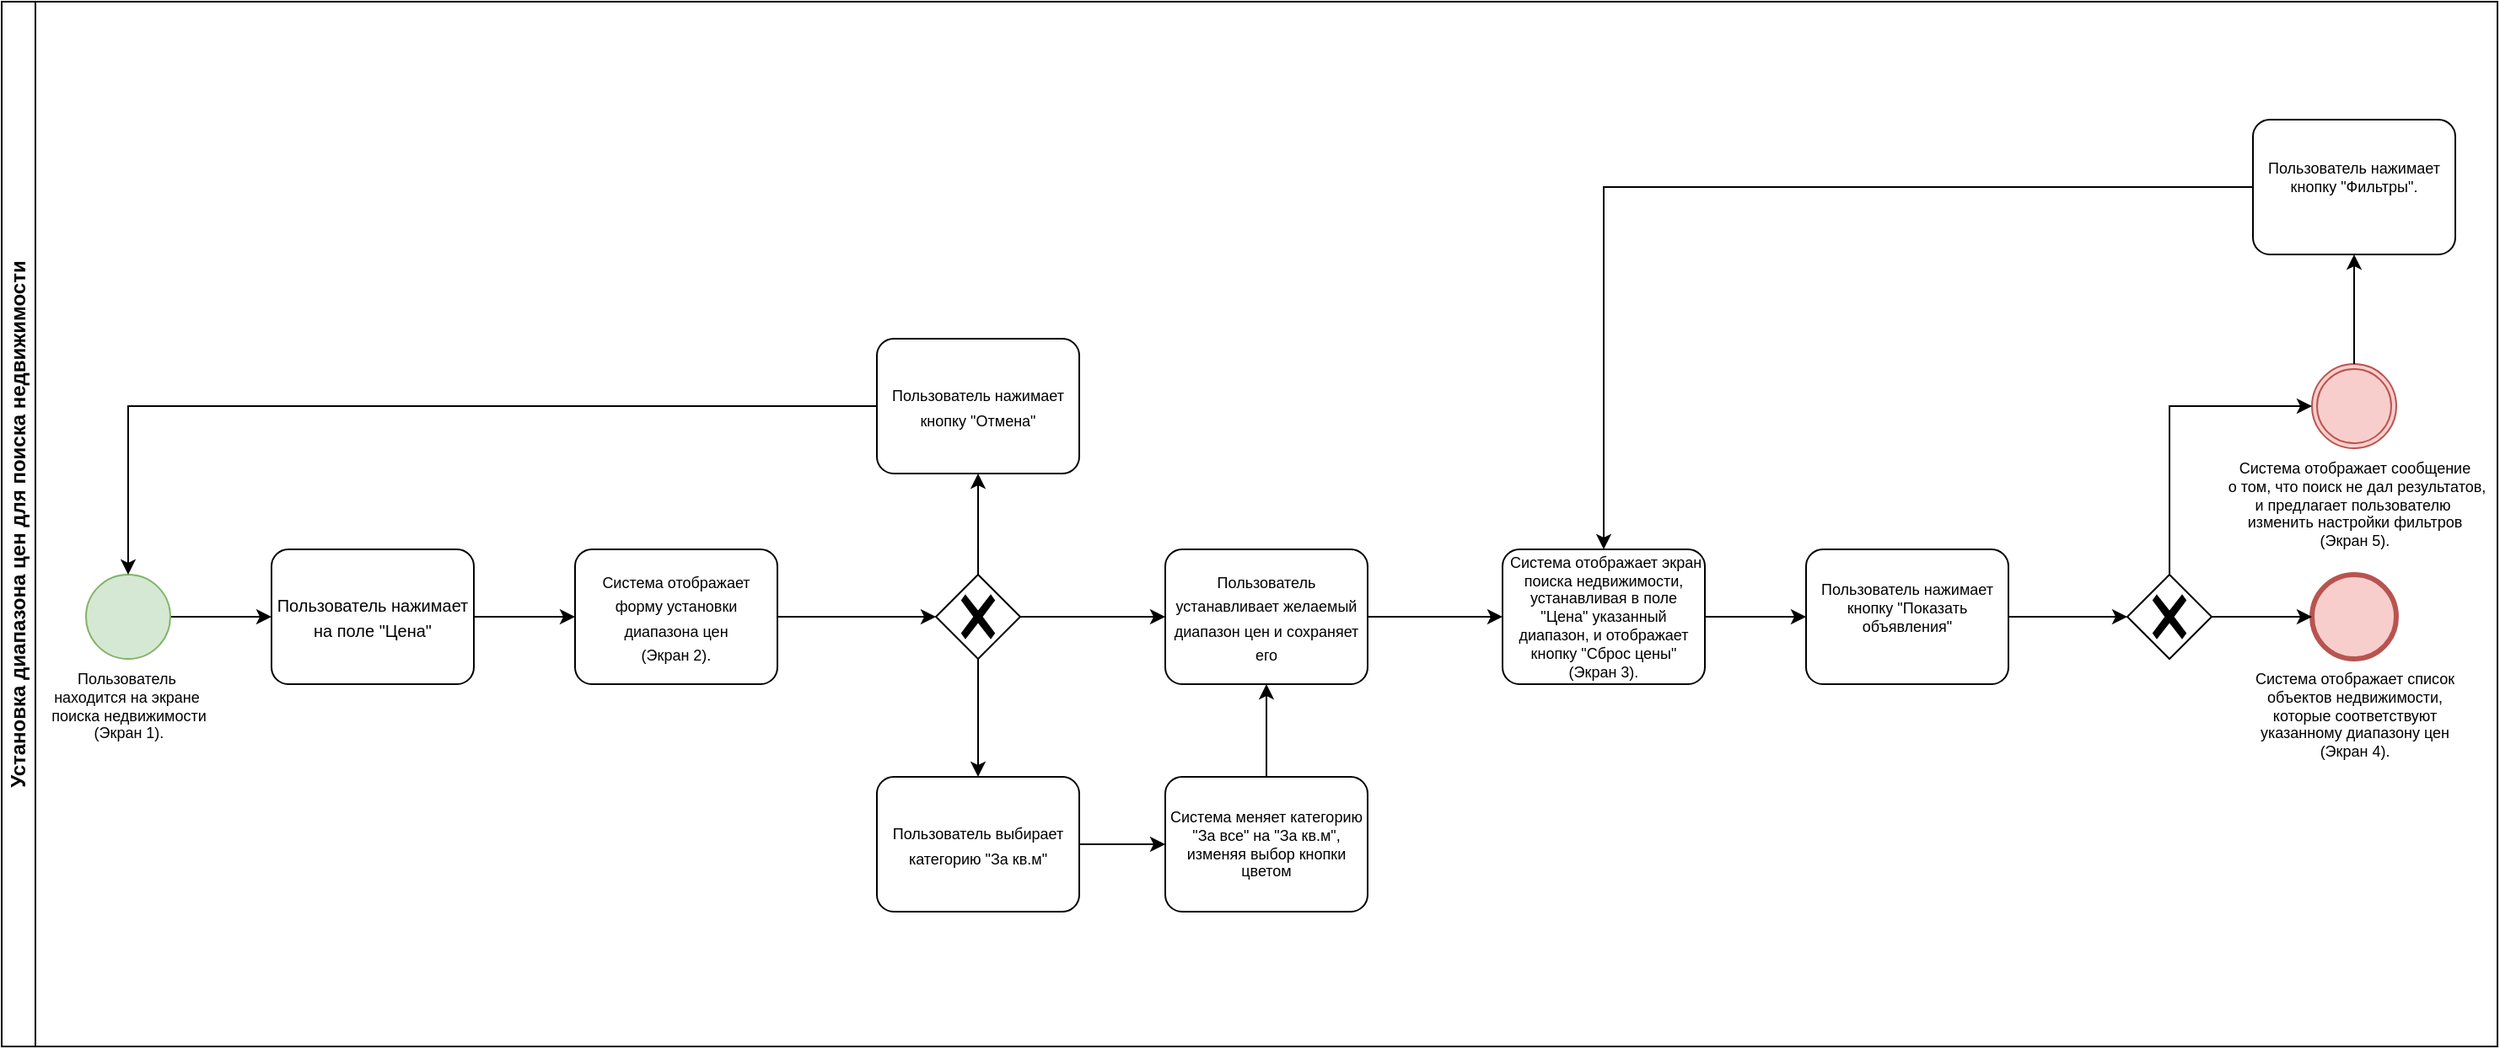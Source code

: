 <mxfile version="24.7.17">
  <diagram name="Страница — 1" id="6dKcLjjxsjvN5Ayz9n6f">
    <mxGraphModel dx="1036" dy="1783" grid="1" gridSize="10" guides="1" tooltips="1" connect="1" arrows="1" fold="1" page="1" pageScale="1" pageWidth="827" pageHeight="1169" math="0" shadow="0">
      <root>
        <mxCell id="0" />
        <mxCell id="1" parent="0" />
        <mxCell id="C_I9bJdqRiMbEL3iKja--15" value="Установка диапазона цен для поиска недвижимости" style="swimlane;startSize=20;horizontal=0;html=1;whiteSpace=wrap;" parent="1" vertex="1">
          <mxGeometry x="70" y="-530" width="1480" height="620" as="geometry">
            <mxRectangle x="50" y="70" width="40" height="60" as="alternateBounds" />
          </mxGeometry>
        </mxCell>
        <mxCell id="C_I9bJdqRiMbEL3iKja--17" style="edgeStyle=orthogonalEdgeStyle;rounded=0;orthogonalLoop=1;jettySize=auto;html=1;exitX=1;exitY=0.5;exitDx=0;exitDy=0;exitPerimeter=0;" parent="C_I9bJdqRiMbEL3iKja--15" source="A_Md5Av4NEP50l646wr--10" target="C_I9bJdqRiMbEL3iKja--16" edge="1">
          <mxGeometry relative="1" as="geometry" />
        </mxCell>
        <mxCell id="A_Md5Av4NEP50l646wr--10" value="&lt;div style=&quot;font-size: 9px;&quot;&gt;&lt;font style=&quot;font-size: 9px;&quot;&gt;Пользователь&amp;nbsp;&lt;/font&gt;&lt;/div&gt;&lt;div style=&quot;font-size: 9px;&quot;&gt;&lt;font style=&quot;font-size: 9px;&quot;&gt;находится на экране&amp;nbsp;&lt;/font&gt;&lt;/div&gt;&lt;div style=&quot;font-size: 9px;&quot;&gt;&lt;font style=&quot;font-size: 9px;&quot;&gt;поиска недвижимости&lt;/font&gt;&lt;/div&gt;&lt;div style=&quot;font-size: 9px;&quot;&gt;&lt;font style=&quot;font-size: 9px;&quot;&gt;(Экран 1).&lt;/font&gt;&lt;/div&gt;" style="points=[[0.145,0.145,0],[0.5,0,0],[0.855,0.145,0],[1,0.5,0],[0.855,0.855,0],[0.5,1,0],[0.145,0.855,0],[0,0.5,0]];shape=mxgraph.bpmn.event;html=1;verticalLabelPosition=bottom;labelBackgroundColor=#ffffff;verticalAlign=top;align=center;perimeter=ellipsePerimeter;outlineConnect=0;aspect=fixed;outline=standard;symbol=general;fillColor=#d5e8d4;strokeColor=#82b366;" parent="C_I9bJdqRiMbEL3iKja--15" vertex="1">
          <mxGeometry x="50" y="340" width="50" height="50" as="geometry" />
        </mxCell>
        <mxCell id="C_I9bJdqRiMbEL3iKja--16" value="&lt;font style=&quot;font-size: 10px;&quot;&gt;Пользователь нажимает на поле &quot;Цена&quot;&lt;/font&gt;" style="points=[[0.25,0,0],[0.5,0,0],[0.75,0,0],[1,0.25,0],[1,0.5,0],[1,0.75,0],[0.75,1,0],[0.5,1,0],[0.25,1,0],[0,0.75,0],[0,0.5,0],[0,0.25,0]];shape=mxgraph.bpmn.task;whiteSpace=wrap;rectStyle=rounded;size=10;html=1;container=1;expand=0;collapsible=0;taskMarker=abstract;" parent="C_I9bJdqRiMbEL3iKja--15" vertex="1">
          <mxGeometry x="160" y="325" width="120" height="80" as="geometry" />
        </mxCell>
        <mxCell id="C_I9bJdqRiMbEL3iKja--60" style="edgeStyle=orthogonalEdgeStyle;rounded=0;orthogonalLoop=1;jettySize=auto;html=1;exitX=1;exitY=0.5;exitDx=0;exitDy=0;exitPerimeter=0;" parent="C_I9bJdqRiMbEL3iKja--15" source="A_Md5Av4NEP50l646wr--13" target="C_I9bJdqRiMbEL3iKja--59" edge="1">
          <mxGeometry relative="1" as="geometry" />
        </mxCell>
        <mxCell id="A_Md5Av4NEP50l646wr--13" value="&lt;font style=&quot;font-size: 9px;&quot;&gt;Система отображает форму установки диапазона цен&lt;/font&gt;&lt;div&gt;&lt;font style=&quot;font-size: 9px;&quot;&gt;(Экран 2).&lt;/font&gt;&lt;/div&gt;" style="points=[[0.25,0,0],[0.5,0,0],[0.75,0,0],[1,0.25,0],[1,0.5,0],[1,0.75,0],[0.75,1,0],[0.5,1,0],[0.25,1,0],[0,0.75,0],[0,0.5,0],[0,0.25,0]];shape=mxgraph.bpmn.task;whiteSpace=wrap;rectStyle=rounded;size=10;html=1;container=1;expand=0;collapsible=0;taskMarker=abstract;" parent="C_I9bJdqRiMbEL3iKja--15" vertex="1">
          <mxGeometry x="340" y="325" width="120" height="80" as="geometry" />
        </mxCell>
        <mxCell id="C_I9bJdqRiMbEL3iKja--19" style="edgeStyle=orthogonalEdgeStyle;rounded=0;orthogonalLoop=1;jettySize=auto;html=1;exitX=1;exitY=0.5;exitDx=0;exitDy=0;exitPerimeter=0;entryX=0;entryY=0.5;entryDx=0;entryDy=0;entryPerimeter=0;" parent="C_I9bJdqRiMbEL3iKja--15" source="C_I9bJdqRiMbEL3iKja--16" target="A_Md5Av4NEP50l646wr--13" edge="1">
          <mxGeometry relative="1" as="geometry" />
        </mxCell>
        <mxCell id="A_Md5Av4NEP50l646wr--17" value="&lt;font style=&quot;font-size: 9px;&quot;&gt;Пользователь устанавливает желаемый диапазон цен и сохраняет его&lt;/font&gt;" style="points=[[0.25,0,0],[0.5,0,0],[0.75,0,0],[1,0.25,0],[1,0.5,0],[1,0.75,0],[0.75,1,0],[0.5,1,0],[0.25,1,0],[0,0.75,0],[0,0.5,0],[0,0.25,0]];shape=mxgraph.bpmn.task;whiteSpace=wrap;rectStyle=rounded;size=10;html=1;container=1;expand=0;collapsible=0;taskMarker=abstract;" parent="C_I9bJdqRiMbEL3iKja--15" vertex="1">
          <mxGeometry x="690" y="325" width="120" height="80" as="geometry" />
        </mxCell>
        <mxCell id="C_I9bJdqRiMbEL3iKja--35" style="edgeStyle=orthogonalEdgeStyle;rounded=0;orthogonalLoop=1;jettySize=auto;html=1;exitX=1;exitY=0.5;exitDx=0;exitDy=0;exitPerimeter=0;" parent="C_I9bJdqRiMbEL3iKja--15" source="A_Md5Av4NEP50l646wr--29" target="A_Md5Av4NEP50l646wr--33" edge="1">
          <mxGeometry relative="1" as="geometry" />
        </mxCell>
        <mxCell id="A_Md5Av4NEP50l646wr--29" value="&lt;div style=&quot;font-size: 9px;&quot;&gt;&lt;font style=&quot;font-size: 9px;&quot;&gt;&amp;nbsp;Система отображает экран поиска недвижимости, устанавливая в поле&lt;/font&gt;&lt;/div&gt;&lt;div style=&quot;font-size: 9px;&quot;&gt;&lt;font style=&quot;font-size: 9px;&quot;&gt;&quot;Цена&quot; указанный диапазон, и отображает кнопку &quot;Сброс цены&quot;&lt;/font&gt;&lt;/div&gt;&lt;div style=&quot;font-size: 9px;&quot;&gt;&lt;font style=&quot;font-size: 9px;&quot;&gt;(Экран 3).&lt;/font&gt;&lt;/div&gt;" style="points=[[0.25,0,0],[0.5,0,0],[0.75,0,0],[1,0.25,0],[1,0.5,0],[1,0.75,0],[0.75,1,0],[0.5,1,0],[0.25,1,0],[0,0.75,0],[0,0.5,0],[0,0.25,0]];shape=mxgraph.bpmn.task;whiteSpace=wrap;rectStyle=rounded;size=10;html=1;container=1;expand=0;collapsible=0;taskMarker=abstract;" parent="C_I9bJdqRiMbEL3iKja--15" vertex="1">
          <mxGeometry x="890" y="325" width="120" height="80" as="geometry" />
        </mxCell>
        <mxCell id="A_Md5Av4NEP50l646wr--33" value="&lt;div style=&quot;font-size: 9px;&quot;&gt;&lt;font style=&quot;font-size: 9px;&quot;&gt;Пользователь нажимает кнопку &quot;Показать объявления&quot;&lt;/font&gt;&lt;/div&gt;&lt;div style=&quot;font-size: 9px;&quot;&gt;&lt;br&gt;&lt;/div&gt;" style="points=[[0.25,0,0],[0.5,0,0],[0.75,0,0],[1,0.25,0],[1,0.5,0],[1,0.75,0],[0.75,1,0],[0.5,1,0],[0.25,1,0],[0,0.75,0],[0,0.5,0],[0,0.25,0]];shape=mxgraph.bpmn.task;whiteSpace=wrap;rectStyle=rounded;size=10;html=1;container=1;expand=0;collapsible=0;taskMarker=abstract;" parent="C_I9bJdqRiMbEL3iKja--15" vertex="1">
          <mxGeometry x="1070" y="325" width="120" height="80" as="geometry" />
        </mxCell>
        <mxCell id="A_Md5Av4NEP50l646wr--40" value="&lt;div style=&quot;font-size: 9px;&quot;&gt;&lt;font style=&quot;font-size: 9px;&quot;&gt;Система отображает список&lt;/font&gt;&lt;/div&gt;&lt;div style=&quot;font-size: 9px;&quot;&gt;&lt;font style=&quot;font-size: 9px;&quot;&gt;объектов недвижимости,&lt;/font&gt;&lt;/div&gt;&lt;div style=&quot;font-size: 9px;&quot;&gt;&lt;font style=&quot;font-size: 9px;&quot;&gt; которые соответствуют &lt;/font&gt;&lt;/div&gt;&lt;div style=&quot;font-size: 9px;&quot;&gt;&lt;font style=&quot;font-size: 9px;&quot;&gt;указанному диапазону цен&lt;/font&gt;&lt;/div&gt;&lt;div style=&quot;font-size: 9px;&quot;&gt;&lt;font style=&quot;font-size: 9px;&quot;&gt;(Экран 4).&lt;/font&gt;&lt;/div&gt;" style="points=[[0.145,0.145,0],[0.5,0,0],[0.855,0.145,0],[1,0.5,0],[0.855,0.855,0],[0.5,1,0],[0.145,0.855,0],[0,0.5,0]];shape=mxgraph.bpmn.event;html=1;verticalLabelPosition=bottom;labelBackgroundColor=#ffffff;verticalAlign=top;align=center;perimeter=ellipsePerimeter;outlineConnect=0;aspect=fixed;outline=end;symbol=terminate2;fillColor=#f8cecc;strokeColor=#b85450;" parent="C_I9bJdqRiMbEL3iKja--15" vertex="1">
          <mxGeometry x="1370" y="340" width="50" height="50" as="geometry" />
        </mxCell>
        <mxCell id="C_I9bJdqRiMbEL3iKja--25" value="" style="points=[[0.25,0.25,0],[0.5,0,0],[0.75,0.25,0],[1,0.5,0],[0.75,0.75,0],[0.5,1,0],[0.25,0.75,0],[0,0.5,0]];shape=mxgraph.bpmn.gateway2;html=1;verticalLabelPosition=bottom;labelBackgroundColor=#ffffff;verticalAlign=top;align=center;perimeter=rhombusPerimeter;outlineConnect=0;outline=none;symbol=none;gwType=exclusive;" parent="C_I9bJdqRiMbEL3iKja--15" vertex="1">
          <mxGeometry x="1260.5" y="340" width="50" height="50" as="geometry" />
        </mxCell>
        <mxCell id="C_I9bJdqRiMbEL3iKja--36" style="edgeStyle=orthogonalEdgeStyle;rounded=0;orthogonalLoop=1;jettySize=auto;html=1;exitX=1;exitY=0.5;exitDx=0;exitDy=0;exitPerimeter=0;entryX=0;entryY=0.5;entryDx=0;entryDy=0;entryPerimeter=0;" parent="C_I9bJdqRiMbEL3iKja--15" source="A_Md5Av4NEP50l646wr--33" target="C_I9bJdqRiMbEL3iKja--25" edge="1">
          <mxGeometry relative="1" as="geometry" />
        </mxCell>
        <mxCell id="C_I9bJdqRiMbEL3iKja--38" value="&lt;div style=&quot;font-size: 9px;&quot;&gt;&lt;div&gt;Система отображает сообщение&lt;/div&gt;&lt;div&gt;&amp;nbsp;о том, что поиск не дал результатов,&lt;/div&gt;&lt;div&gt;и предлагает пользователю&amp;nbsp;&lt;/div&gt;&lt;div&gt;изменить настройки фильтров&lt;/div&gt;&lt;div&gt;(Экран 5).&lt;/div&gt;&lt;/div&gt;" style="points=[[0.145,0.145,0],[0.5,0,0],[0.855,0.145,0],[1,0.5,0],[0.855,0.855,0],[0.5,1,0],[0.145,0.855,0],[0,0.5,0]];shape=mxgraph.bpmn.event;html=1;verticalLabelPosition=bottom;labelBackgroundColor=#ffffff;verticalAlign=top;align=center;perimeter=ellipsePerimeter;outlineConnect=0;aspect=fixed;outline=throwing;symbol=general;fillColor=#f8cecc;strokeColor=#b85450;" parent="C_I9bJdqRiMbEL3iKja--15" vertex="1">
          <mxGeometry x="1370" y="215" width="50" height="50" as="geometry" />
        </mxCell>
        <mxCell id="C_I9bJdqRiMbEL3iKja--40" value="&lt;div style=&quot;font-size: 9px;&quot;&gt;&lt;div&gt;Пользователь нажимает кнопку &quot;Фильтры&quot;.&lt;/div&gt;&lt;div&gt;&lt;br&gt;&lt;/div&gt;&lt;/div&gt;" style="points=[[0.25,0,0],[0.5,0,0],[0.75,0,0],[1,0.25,0],[1,0.5,0],[1,0.75,0],[0.75,1,0],[0.5,1,0],[0.25,1,0],[0,0.75,0],[0,0.5,0],[0,0.25,0]];shape=mxgraph.bpmn.task;whiteSpace=wrap;rectStyle=rounded;size=10;html=1;container=1;expand=0;collapsible=0;taskMarker=abstract;" parent="C_I9bJdqRiMbEL3iKja--15" vertex="1">
          <mxGeometry x="1335" y="70" width="120" height="80" as="geometry" />
        </mxCell>
        <mxCell id="C_I9bJdqRiMbEL3iKja--41" style="edgeStyle=orthogonalEdgeStyle;rounded=0;orthogonalLoop=1;jettySize=auto;html=1;exitX=0.5;exitY=0;exitDx=0;exitDy=0;exitPerimeter=0;entryX=0.5;entryY=1;entryDx=0;entryDy=0;entryPerimeter=0;" parent="C_I9bJdqRiMbEL3iKja--15" source="C_I9bJdqRiMbEL3iKja--38" target="C_I9bJdqRiMbEL3iKja--40" edge="1">
          <mxGeometry relative="1" as="geometry" />
        </mxCell>
        <mxCell id="A_Md5Av4NEP50l646wr--42" value="&lt;font style=&quot;font-size: 9px;&quot;&gt;Пользователь выбирает категорию &quot;За кв.м&quot;&lt;/font&gt;" style="points=[[0.25,0,0],[0.5,0,0],[0.75,0,0],[1,0.25,0],[1,0.5,0],[1,0.75,0],[0.75,1,0],[0.5,1,0],[0.25,1,0],[0,0.75,0],[0,0.5,0],[0,0.25,0]];shape=mxgraph.bpmn.task;whiteSpace=wrap;rectStyle=rounded;size=10;html=1;container=1;expand=0;collapsible=0;taskMarker=abstract;" parent="C_I9bJdqRiMbEL3iKja--15" vertex="1">
          <mxGeometry x="519" y="460" width="120" height="80" as="geometry" />
        </mxCell>
        <mxCell id="A_Md5Av4NEP50l646wr--50" value="&lt;div style=&quot;font-size: 9px;&quot;&gt;&lt;div&gt;Система меняет категорию &quot;За все&quot; на &quot;За кв.м&quot;, изменяя выбор кнопки&lt;/div&gt;&lt;div&gt;цветом&lt;/div&gt;&lt;/div&gt;" style="points=[[0.25,0,0],[0.5,0,0],[0.75,0,0],[1,0.25,0],[1,0.5,0],[1,0.75,0],[0.75,1,0],[0.5,1,0],[0.25,1,0],[0,0.75,0],[0,0.5,0],[0,0.25,0]];shape=mxgraph.bpmn.task;whiteSpace=wrap;rectStyle=rounded;size=10;html=1;container=1;expand=0;collapsible=0;taskMarker=abstract;" parent="C_I9bJdqRiMbEL3iKja--15" vertex="1">
          <mxGeometry x="690" y="460" width="120" height="80" as="geometry" />
        </mxCell>
        <mxCell id="C_I9bJdqRiMbEL3iKja--59" value="" style="points=[[0.25,0.25,0],[0.5,0,0],[0.75,0.25,0],[1,0.5,0],[0.75,0.75,0],[0.5,1,0],[0.25,0.75,0],[0,0.5,0]];shape=mxgraph.bpmn.gateway2;html=1;verticalLabelPosition=bottom;labelBackgroundColor=#ffffff;verticalAlign=top;align=center;perimeter=rhombusPerimeter;outlineConnect=0;outline=none;symbol=none;gwType=exclusive;" parent="C_I9bJdqRiMbEL3iKja--15" vertex="1">
          <mxGeometry x="554" y="340" width="50" height="50" as="geometry" />
        </mxCell>
        <mxCell id="C_I9bJdqRiMbEL3iKja--61" style="edgeStyle=orthogonalEdgeStyle;rounded=0;orthogonalLoop=1;jettySize=auto;html=1;exitX=1;exitY=0.5;exitDx=0;exitDy=0;exitPerimeter=0;entryX=0;entryY=0.5;entryDx=0;entryDy=0;entryPerimeter=0;" parent="C_I9bJdqRiMbEL3iKja--15" source="C_I9bJdqRiMbEL3iKja--59" target="A_Md5Av4NEP50l646wr--17" edge="1">
          <mxGeometry relative="1" as="geometry" />
        </mxCell>
        <mxCell id="C_I9bJdqRiMbEL3iKja--62" style="edgeStyle=orthogonalEdgeStyle;rounded=0;orthogonalLoop=1;jettySize=auto;html=1;exitX=1;exitY=0.5;exitDx=0;exitDy=0;exitPerimeter=0;entryX=0;entryY=0.5;entryDx=0;entryDy=0;entryPerimeter=0;" parent="C_I9bJdqRiMbEL3iKja--15" source="A_Md5Av4NEP50l646wr--17" target="A_Md5Av4NEP50l646wr--29" edge="1">
          <mxGeometry relative="1" as="geometry" />
        </mxCell>
        <mxCell id="C_I9bJdqRiMbEL3iKja--64" style="edgeStyle=orthogonalEdgeStyle;rounded=0;orthogonalLoop=1;jettySize=auto;html=1;exitX=0.5;exitY=1;exitDx=0;exitDy=0;exitPerimeter=0;entryX=0.5;entryY=0;entryDx=0;entryDy=0;entryPerimeter=0;" parent="C_I9bJdqRiMbEL3iKja--15" source="C_I9bJdqRiMbEL3iKja--59" target="A_Md5Av4NEP50l646wr--42" edge="1">
          <mxGeometry relative="1" as="geometry" />
        </mxCell>
        <mxCell id="C_I9bJdqRiMbEL3iKja--65" style="edgeStyle=orthogonalEdgeStyle;rounded=0;orthogonalLoop=1;jettySize=auto;html=1;exitX=1;exitY=0.5;exitDx=0;exitDy=0;exitPerimeter=0;entryX=0;entryY=0.5;entryDx=0;entryDy=0;entryPerimeter=0;" parent="C_I9bJdqRiMbEL3iKja--15" source="A_Md5Av4NEP50l646wr--42" target="A_Md5Av4NEP50l646wr--50" edge="1">
          <mxGeometry relative="1" as="geometry" />
        </mxCell>
        <mxCell id="C_I9bJdqRiMbEL3iKja--66" style="edgeStyle=orthogonalEdgeStyle;rounded=0;orthogonalLoop=1;jettySize=auto;html=1;exitX=0.5;exitY=0;exitDx=0;exitDy=0;exitPerimeter=0;entryX=0.5;entryY=1;entryDx=0;entryDy=0;entryPerimeter=0;" parent="C_I9bJdqRiMbEL3iKja--15" source="A_Md5Av4NEP50l646wr--50" target="A_Md5Av4NEP50l646wr--17" edge="1">
          <mxGeometry relative="1" as="geometry" />
        </mxCell>
        <mxCell id="C_I9bJdqRiMbEL3iKja--67" style="edgeStyle=orthogonalEdgeStyle;rounded=0;orthogonalLoop=1;jettySize=auto;html=1;exitX=1;exitY=0.5;exitDx=0;exitDy=0;exitPerimeter=0;entryX=0;entryY=0.5;entryDx=0;entryDy=0;entryPerimeter=0;" parent="C_I9bJdqRiMbEL3iKja--15" source="C_I9bJdqRiMbEL3iKja--25" target="A_Md5Av4NEP50l646wr--40" edge="1">
          <mxGeometry relative="1" as="geometry" />
        </mxCell>
        <mxCell id="C_I9bJdqRiMbEL3iKja--69" style="edgeStyle=orthogonalEdgeStyle;rounded=0;orthogonalLoop=1;jettySize=auto;html=1;exitX=0;exitY=0.5;exitDx=0;exitDy=0;exitPerimeter=0;entryX=0.5;entryY=0;entryDx=0;entryDy=0;entryPerimeter=0;" parent="C_I9bJdqRiMbEL3iKja--15" source="C_I9bJdqRiMbEL3iKja--40" target="A_Md5Av4NEP50l646wr--29" edge="1">
          <mxGeometry relative="1" as="geometry" />
        </mxCell>
        <mxCell id="BOB0qI_-d-iY2ItYUT4e-1" style="edgeStyle=orthogonalEdgeStyle;rounded=0;orthogonalLoop=1;jettySize=auto;html=1;exitX=0;exitY=0.5;exitDx=0;exitDy=0;exitPerimeter=0;" edge="1" parent="C_I9bJdqRiMbEL3iKja--15" source="A_Md5Av4NEP50l646wr--34" target="A_Md5Av4NEP50l646wr--10">
          <mxGeometry relative="1" as="geometry" />
        </mxCell>
        <mxCell id="A_Md5Av4NEP50l646wr--34" value="&lt;font style=&quot;font-size: 9px;&quot;&gt;Пользователь нажимает кнопку &quot;Отмена&quot;&lt;/font&gt;" style="points=[[0.25,0,0],[0.5,0,0],[0.75,0,0],[1,0.25,0],[1,0.5,0],[1,0.75,0],[0.75,1,0],[0.5,1,0],[0.25,1,0],[0,0.75,0],[0,0.5,0],[0,0.25,0]];shape=mxgraph.bpmn.task;whiteSpace=wrap;rectStyle=rounded;size=10;html=1;container=1;expand=0;collapsible=0;taskMarker=abstract;" parent="C_I9bJdqRiMbEL3iKja--15" vertex="1">
          <mxGeometry x="519" y="200" width="120" height="80" as="geometry" />
        </mxCell>
        <mxCell id="C_I9bJdqRiMbEL3iKja--73" style="edgeStyle=orthogonalEdgeStyle;rounded=0;orthogonalLoop=1;jettySize=auto;html=1;exitX=0.5;exitY=0;exitDx=0;exitDy=0;exitPerimeter=0;entryX=0;entryY=0.5;entryDx=0;entryDy=0;entryPerimeter=0;" parent="C_I9bJdqRiMbEL3iKja--15" source="C_I9bJdqRiMbEL3iKja--25" target="C_I9bJdqRiMbEL3iKja--38" edge="1">
          <mxGeometry relative="1" as="geometry" />
        </mxCell>
        <mxCell id="tOpah2XGSQvwADB1tgPg-1" style="edgeStyle=orthogonalEdgeStyle;rounded=0;orthogonalLoop=1;jettySize=auto;html=1;exitX=0.5;exitY=0;exitDx=0;exitDy=0;exitPerimeter=0;entryX=0.5;entryY=1;entryDx=0;entryDy=0;entryPerimeter=0;" parent="C_I9bJdqRiMbEL3iKja--15" source="C_I9bJdqRiMbEL3iKja--59" target="A_Md5Av4NEP50l646wr--34" edge="1">
          <mxGeometry relative="1" as="geometry" />
        </mxCell>
      </root>
    </mxGraphModel>
  </diagram>
</mxfile>
